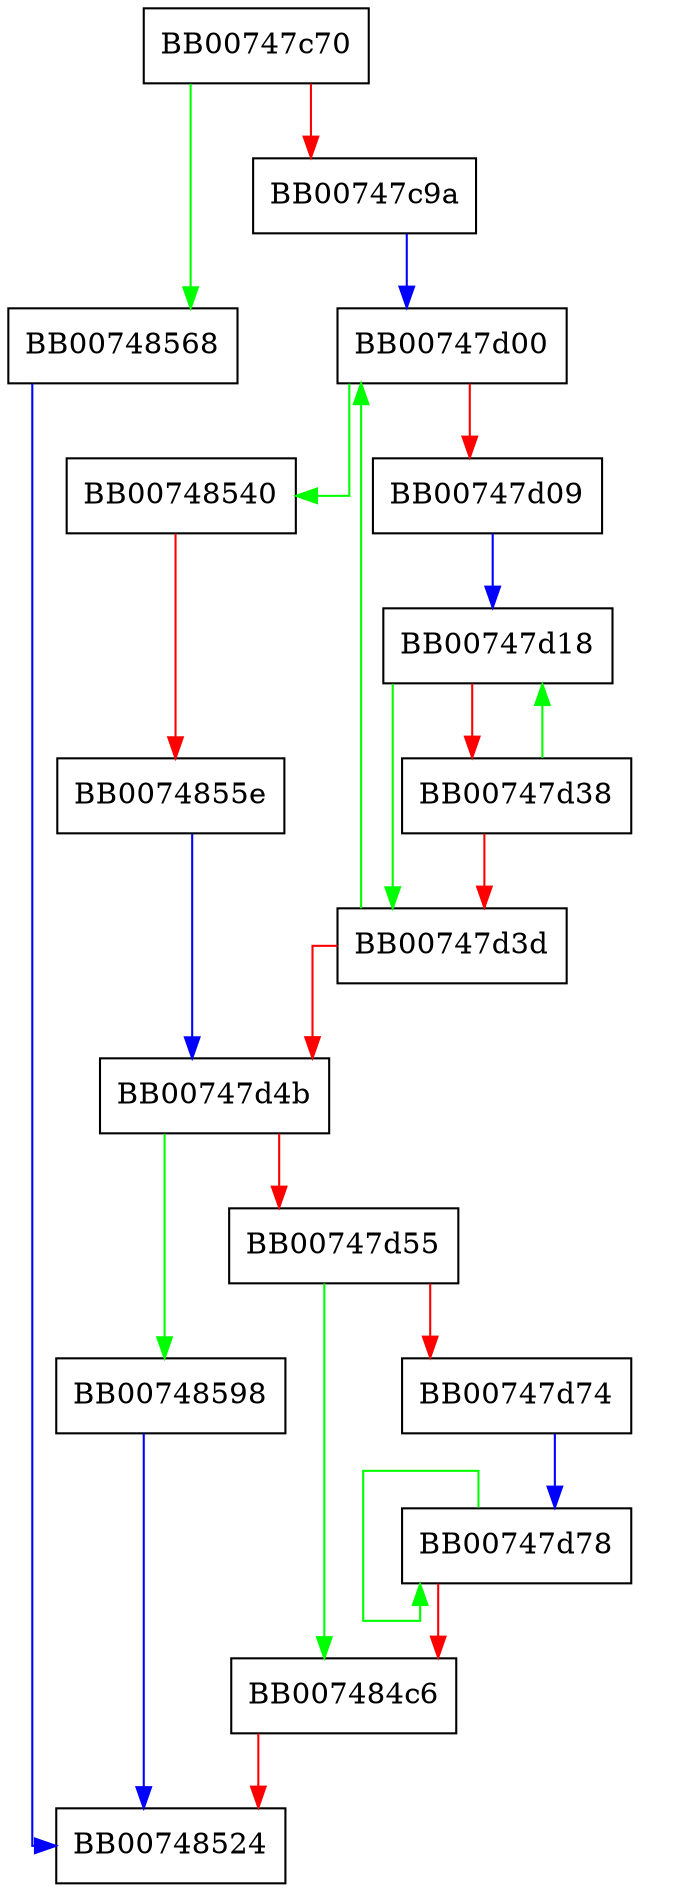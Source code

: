 digraph ossl_curve448_scalar_decode_long {
  node [shape="box"];
  graph [splines=ortho];
  BB00747c70 -> BB00748568 [color="green"];
  BB00747c70 -> BB00747c9a [color="red"];
  BB00747c9a -> BB00747d00 [color="blue"];
  BB00747d00 -> BB00748540 [color="green"];
  BB00747d00 -> BB00747d09 [color="red"];
  BB00747d09 -> BB00747d18 [color="blue"];
  BB00747d18 -> BB00747d3d [color="green"];
  BB00747d18 -> BB00747d38 [color="red"];
  BB00747d38 -> BB00747d18 [color="green"];
  BB00747d38 -> BB00747d3d [color="red"];
  BB00747d3d -> BB00747d00 [color="green"];
  BB00747d3d -> BB00747d4b [color="red"];
  BB00747d4b -> BB00748598 [color="green"];
  BB00747d4b -> BB00747d55 [color="red"];
  BB00747d55 -> BB007484c6 [color="green"];
  BB00747d55 -> BB00747d74 [color="red"];
  BB00747d74 -> BB00747d78 [color="blue"];
  BB00747d78 -> BB00747d78 [color="green"];
  BB00747d78 -> BB007484c6 [color="red"];
  BB007484c6 -> BB00748524 [color="red"];
  BB00748540 -> BB0074855e [color="red"];
  BB0074855e -> BB00747d4b [color="blue"];
  BB00748568 -> BB00748524 [color="blue"];
  BB00748598 -> BB00748524 [color="blue"];
}